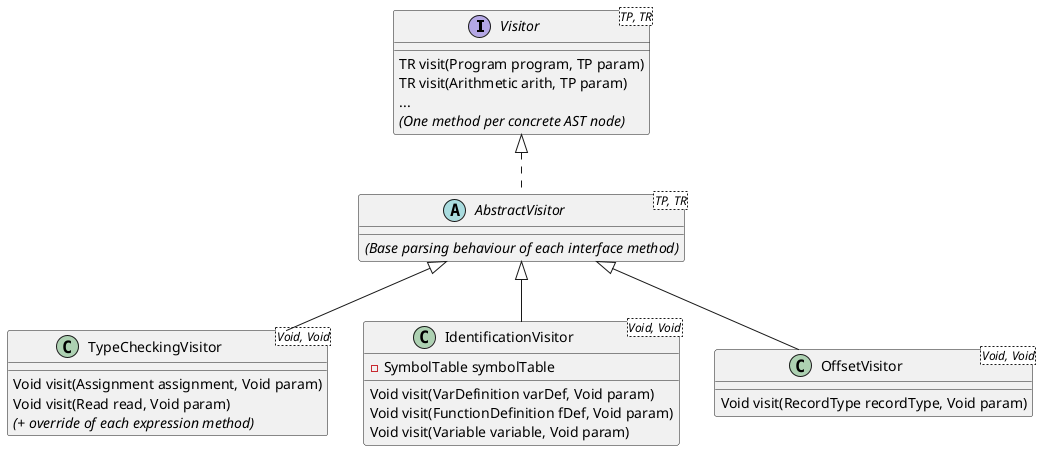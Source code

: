 @startuml

interface Visitor<TP, TR>
abstract AbstractVisitor<TP, TR>
class TypeCheckingVisitor<Void, Void>
class IdentificationVisitor<Void, Void>
class OffsetVisitor<Void, Void>

interface Visitor {
    TR visit(Program program, TP param)
    TR visit(Arithmetic arith, TP param)
    {method} ...
    {abstract} (One method per concrete AST node)
}

abstract AbstractVisitor {
    {abstract} (Base parsing behaviour of each interface method)
}

class TypeCheckingVisitor {
    Void visit(Assignment assignment, Void param)
    Void visit(Read read, Void param)
    {abstract} (+ override of each expression method)
}

class IdentificationVisitor {
    - SymbolTable symbolTable
    Void visit(VarDefinition varDef, Void param)
    Void visit(FunctionDefinition fDef, Void param)
    Void visit(Variable variable, Void param)
}

class OffsetVisitor {
    Void visit(RecordType recordType, Void param)
}

Visitor <|.. AbstractVisitor

AbstractVisitor <|-- TypeCheckingVisitor
AbstractVisitor <|-- IdentificationVisitor
AbstractVisitor <|-- OffsetVisitor

@enduml

